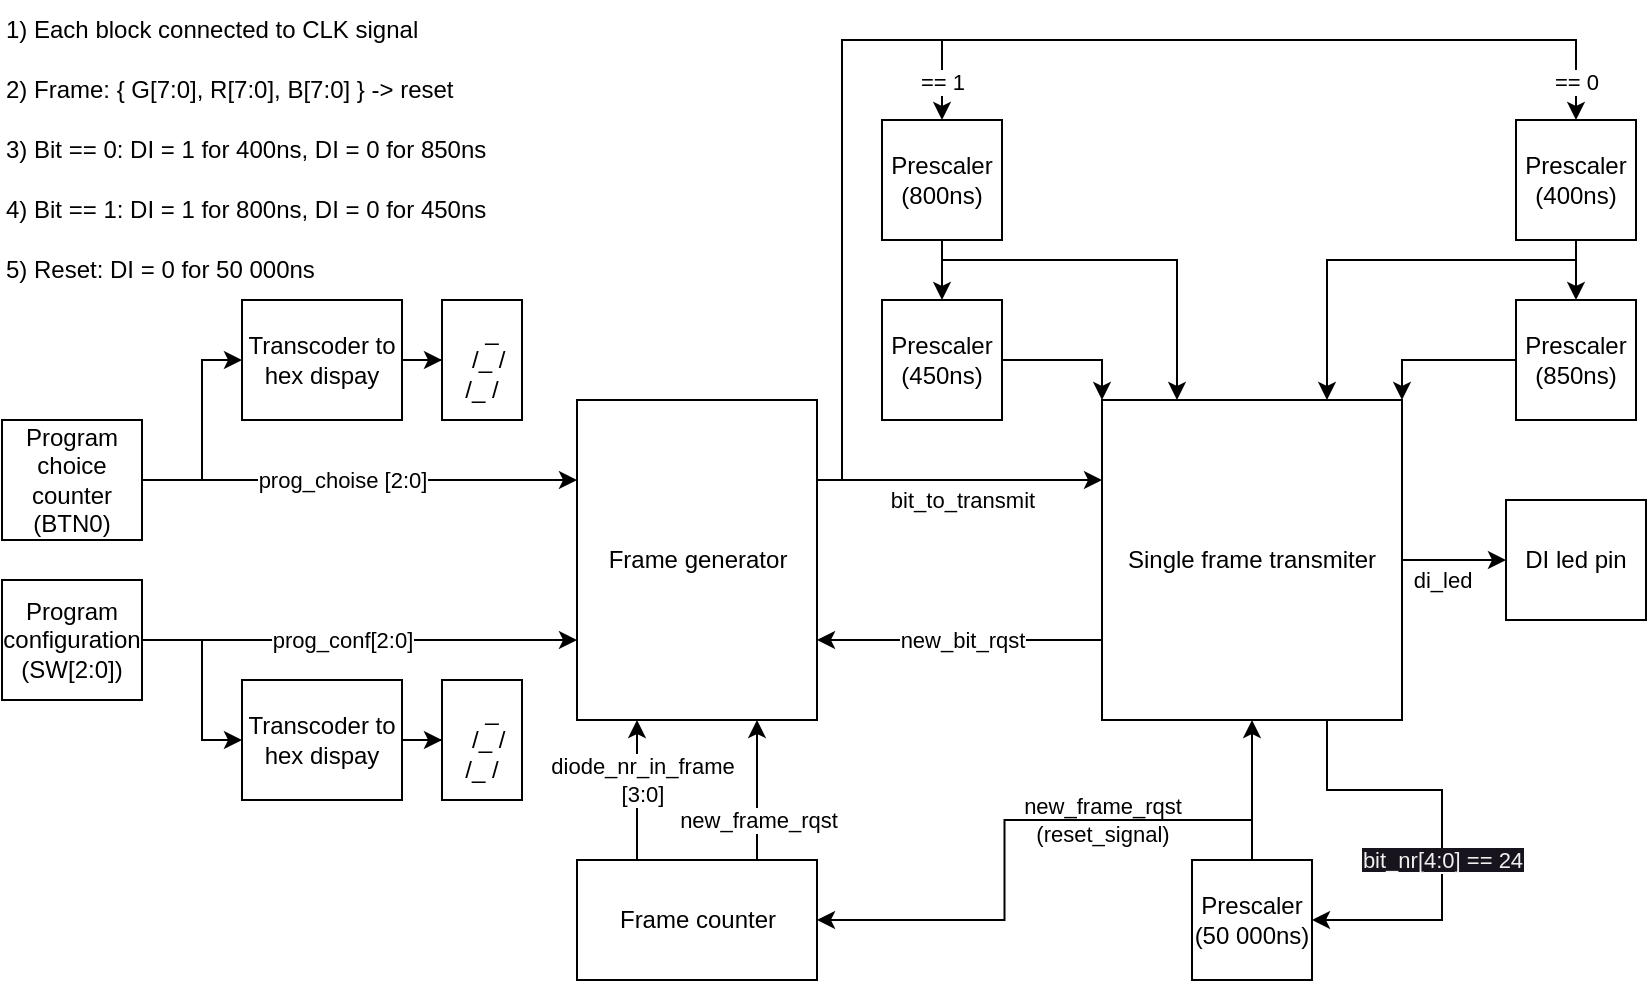 <mxfile version="21.4.0" type="github">
  <diagram id="C5RBs43oDa-KdzZeNtuy" name="Page-1">
    <mxGraphModel dx="696" dy="374" grid="1" gridSize="10" guides="1" tooltips="1" connect="1" arrows="1" fold="1" page="1" pageScale="1" pageWidth="827" pageHeight="1169" math="0" shadow="0">
      <root>
        <mxCell id="WIyWlLk6GJQsqaUBKTNV-0" />
        <mxCell id="WIyWlLk6GJQsqaUBKTNV-1" parent="WIyWlLk6GJQsqaUBKTNV-0" />
        <mxCell id="ReCScM4sRMLZIFWJEKZz-17" value="prog_choise [2:0]" style="edgeStyle=orthogonalEdgeStyle;rounded=0;orthogonalLoop=1;jettySize=auto;html=1;entryX=0;entryY=0.25;entryDx=0;entryDy=0;" parent="WIyWlLk6GJQsqaUBKTNV-1" source="ReCScM4sRMLZIFWJEKZz-0" target="ReCScM4sRMLZIFWJEKZz-15" edge="1">
          <mxGeometry x="-0.081" relative="1" as="geometry">
            <Array as="points">
              <mxPoint x="140" y="240" />
              <mxPoint x="140" y="240" />
            </Array>
            <mxPoint as="offset" />
          </mxGeometry>
        </mxCell>
        <mxCell id="ReCScM4sRMLZIFWJEKZz-23" style="edgeStyle=orthogonalEdgeStyle;rounded=0;orthogonalLoop=1;jettySize=auto;html=1;entryX=0;entryY=0.5;entryDx=0;entryDy=0;" parent="WIyWlLk6GJQsqaUBKTNV-1" source="ReCScM4sRMLZIFWJEKZz-0" target="ReCScM4sRMLZIFWJEKZz-3" edge="1">
          <mxGeometry relative="1" as="geometry">
            <Array as="points">
              <mxPoint x="100" y="240" />
              <mxPoint x="100" y="180" />
            </Array>
          </mxGeometry>
        </mxCell>
        <mxCell id="ReCScM4sRMLZIFWJEKZz-0" value="Program choice&lt;br&gt;counter&lt;br&gt;(BTN0)" style="rounded=0;whiteSpace=wrap;html=1;" parent="WIyWlLk6GJQsqaUBKTNV-1" vertex="1">
          <mxGeometry y="210" width="70" height="60" as="geometry" />
        </mxCell>
        <mxCell id="ReCScM4sRMLZIFWJEKZz-16" value="prog_conf[2:0]" style="edgeStyle=orthogonalEdgeStyle;rounded=0;orthogonalLoop=1;jettySize=auto;html=1;entryX=0;entryY=0.75;entryDx=0;entryDy=0;" parent="WIyWlLk6GJQsqaUBKTNV-1" source="ReCScM4sRMLZIFWJEKZz-1" target="ReCScM4sRMLZIFWJEKZz-15" edge="1">
          <mxGeometry x="-0.081" relative="1" as="geometry">
            <Array as="points">
              <mxPoint x="90" y="320" />
              <mxPoint x="90" y="320" />
            </Array>
            <mxPoint as="offset" />
          </mxGeometry>
        </mxCell>
        <mxCell id="ReCScM4sRMLZIFWJEKZz-24" style="edgeStyle=orthogonalEdgeStyle;rounded=0;orthogonalLoop=1;jettySize=auto;html=1;entryX=0;entryY=0.5;entryDx=0;entryDy=0;" parent="WIyWlLk6GJQsqaUBKTNV-1" source="ReCScM4sRMLZIFWJEKZz-1" target="ReCScM4sRMLZIFWJEKZz-9" edge="1">
          <mxGeometry relative="1" as="geometry">
            <Array as="points">
              <mxPoint x="100" y="320" />
              <mxPoint x="100" y="370" />
            </Array>
          </mxGeometry>
        </mxCell>
        <mxCell id="ReCScM4sRMLZIFWJEKZz-1" value="Program configuration&lt;br&gt;(SW[2:0])" style="rounded=0;whiteSpace=wrap;html=1;" parent="WIyWlLk6GJQsqaUBKTNV-1" vertex="1">
          <mxGeometry y="290" width="70" height="60" as="geometry" />
        </mxCell>
        <mxCell id="ReCScM4sRMLZIFWJEKZz-7" style="edgeStyle=orthogonalEdgeStyle;rounded=0;orthogonalLoop=1;jettySize=auto;html=1;" parent="WIyWlLk6GJQsqaUBKTNV-1" source="ReCScM4sRMLZIFWJEKZz-3" target="ReCScM4sRMLZIFWJEKZz-4" edge="1">
          <mxGeometry relative="1" as="geometry" />
        </mxCell>
        <mxCell id="ReCScM4sRMLZIFWJEKZz-3" value="Transcoder to hex dispay" style="rounded=0;whiteSpace=wrap;html=1;" parent="WIyWlLk6GJQsqaUBKTNV-1" vertex="1">
          <mxGeometry x="120" y="150" width="80" height="60" as="geometry" />
        </mxCell>
        <mxCell id="ReCScM4sRMLZIFWJEKZz-4" value="&amp;nbsp; &amp;nbsp; &amp;nbsp;_&amp;nbsp;&amp;nbsp;&lt;br&gt;&amp;nbsp; /_ /&lt;br&gt;/_ /" style="rounded=0;whiteSpace=wrap;html=1;" parent="WIyWlLk6GJQsqaUBKTNV-1" vertex="1">
          <mxGeometry x="220" y="150" width="40" height="60" as="geometry" />
        </mxCell>
        <mxCell id="ReCScM4sRMLZIFWJEKZz-8" style="edgeStyle=orthogonalEdgeStyle;rounded=0;orthogonalLoop=1;jettySize=auto;html=1;" parent="WIyWlLk6GJQsqaUBKTNV-1" source="ReCScM4sRMLZIFWJEKZz-9" target="ReCScM4sRMLZIFWJEKZz-10" edge="1">
          <mxGeometry relative="1" as="geometry" />
        </mxCell>
        <mxCell id="ReCScM4sRMLZIFWJEKZz-9" value="Transcoder to hex dispay" style="rounded=0;whiteSpace=wrap;html=1;" parent="WIyWlLk6GJQsqaUBKTNV-1" vertex="1">
          <mxGeometry x="120" y="340" width="80" height="60" as="geometry" />
        </mxCell>
        <mxCell id="ReCScM4sRMLZIFWJEKZz-10" value="&amp;nbsp; &amp;nbsp; &amp;nbsp;_&amp;nbsp;&amp;nbsp;&lt;br&gt;&amp;nbsp; /_ /&lt;br&gt;/_ /" style="rounded=0;whiteSpace=wrap;html=1;" parent="WIyWlLk6GJQsqaUBKTNV-1" vertex="1">
          <mxGeometry x="220" y="340" width="40" height="60" as="geometry" />
        </mxCell>
        <mxCell id="ReCScM4sRMLZIFWJEKZz-19" value="bit_to_transmit" style="edgeStyle=orthogonalEdgeStyle;rounded=0;orthogonalLoop=1;jettySize=auto;html=1;exitX=1;exitY=0.25;exitDx=0;exitDy=0;entryX=0;entryY=0.25;entryDx=0;entryDy=0;" parent="WIyWlLk6GJQsqaUBKTNV-1" source="ReCScM4sRMLZIFWJEKZz-15" target="ReCScM4sRMLZIFWJEKZz-18" edge="1">
          <mxGeometry x="0.018" y="-10" relative="1" as="geometry">
            <mxPoint as="offset" />
          </mxGeometry>
        </mxCell>
        <mxCell id="ReCScM4sRMLZIFWJEKZz-75" value="== 1" style="edgeStyle=orthogonalEdgeStyle;rounded=0;orthogonalLoop=1;jettySize=auto;html=1;exitX=1;exitY=0.25;exitDx=0;exitDy=0;entryX=0.5;entryY=0;entryDx=0;entryDy=0;" parent="WIyWlLk6GJQsqaUBKTNV-1" source="ReCScM4sRMLZIFWJEKZz-15" target="ReCScM4sRMLZIFWJEKZz-46" edge="1">
          <mxGeometry x="0.883" relative="1" as="geometry">
            <Array as="points">
              <mxPoint x="420" y="240" />
              <mxPoint x="420" y="20" />
              <mxPoint x="470" y="20" />
            </Array>
            <mxPoint as="offset" />
          </mxGeometry>
        </mxCell>
        <mxCell id="ReCScM4sRMLZIFWJEKZz-76" value="== 0" style="edgeStyle=orthogonalEdgeStyle;rounded=0;orthogonalLoop=1;jettySize=auto;html=1;exitX=1;exitY=0.25;exitDx=0;exitDy=0;entryX=0.5;entryY=0;entryDx=0;entryDy=0;" parent="WIyWlLk6GJQsqaUBKTNV-1" source="ReCScM4sRMLZIFWJEKZz-15" target="ReCScM4sRMLZIFWJEKZz-44" edge="1">
          <mxGeometry x="0.939" relative="1" as="geometry">
            <Array as="points">
              <mxPoint x="420" y="240" />
              <mxPoint x="420" y="20" />
              <mxPoint x="787" y="20" />
            </Array>
            <mxPoint as="offset" />
          </mxGeometry>
        </mxCell>
        <mxCell id="ReCScM4sRMLZIFWJEKZz-15" value="Frame generator" style="rounded=0;whiteSpace=wrap;html=1;" parent="WIyWlLk6GJQsqaUBKTNV-1" vertex="1">
          <mxGeometry x="287.5" y="200" width="120" height="160" as="geometry" />
        </mxCell>
        <mxCell id="ReCScM4sRMLZIFWJEKZz-20" value="new_bit_rqst" style="edgeStyle=orthogonalEdgeStyle;rounded=0;orthogonalLoop=1;jettySize=auto;html=1;exitX=0;exitY=0.75;exitDx=0;exitDy=0;entryX=1;entryY=0.75;entryDx=0;entryDy=0;" parent="WIyWlLk6GJQsqaUBKTNV-1" source="ReCScM4sRMLZIFWJEKZz-18" target="ReCScM4sRMLZIFWJEKZz-15" edge="1">
          <mxGeometry x="-0.015" relative="1" as="geometry">
            <mxPoint as="offset" />
          </mxGeometry>
        </mxCell>
        <mxCell id="ReCScM4sRMLZIFWJEKZz-43" value="di_led" style="edgeStyle=orthogonalEdgeStyle;rounded=0;orthogonalLoop=1;jettySize=auto;html=1;exitX=1;exitY=0.5;exitDx=0;exitDy=0;entryX=0;entryY=0.5;entryDx=0;entryDy=0;" parent="WIyWlLk6GJQsqaUBKTNV-1" source="ReCScM4sRMLZIFWJEKZz-18" target="ReCScM4sRMLZIFWJEKZz-42" edge="1">
          <mxGeometry x="-0.231" y="-10" relative="1" as="geometry">
            <mxPoint as="offset" />
          </mxGeometry>
        </mxCell>
        <mxCell id="SBEQxGCfqNhmNSEYYJd9-0" value="&lt;span style=&quot;color: rgb(240, 240, 240); font-family: Helvetica; font-size: 11px; font-style: normal; font-variant-ligatures: normal; font-variant-caps: normal; font-weight: 400; letter-spacing: normal; orphans: 2; text-align: center; text-indent: 0px; text-transform: none; widows: 2; word-spacing: 0px; -webkit-text-stroke-width: 0px; background-color: rgb(24, 20, 29); text-decoration-thickness: initial; text-decoration-style: initial; text-decoration-color: initial; float: none; display: inline !important;&quot;&gt;bit_nr[4:0] == 24&lt;/span&gt;" style="edgeStyle=orthogonalEdgeStyle;rounded=0;orthogonalLoop=1;jettySize=auto;html=1;exitX=0.75;exitY=1;exitDx=0;exitDy=0;entryX=1;entryY=0.5;entryDx=0;entryDy=0;" edge="1" parent="WIyWlLk6GJQsqaUBKTNV-1" source="ReCScM4sRMLZIFWJEKZz-18" target="ReCScM4sRMLZIFWJEKZz-29">
          <mxGeometry x="0.146" relative="1" as="geometry">
            <mxPoint as="offset" />
          </mxGeometry>
        </mxCell>
        <mxCell id="ReCScM4sRMLZIFWJEKZz-18" value="Single frame transmiter" style="rounded=0;whiteSpace=wrap;html=1;" parent="WIyWlLk6GJQsqaUBKTNV-1" vertex="1">
          <mxGeometry x="550" y="200" width="150" height="160" as="geometry" />
        </mxCell>
        <mxCell id="ReCScM4sRMLZIFWJEKZz-26" value="diode_nr_in_frame&lt;br&gt;[3:0]" style="edgeStyle=orthogonalEdgeStyle;rounded=0;orthogonalLoop=1;jettySize=auto;html=1;exitX=0.25;exitY=0;exitDx=0;exitDy=0;entryX=0.25;entryY=1;entryDx=0;entryDy=0;" parent="WIyWlLk6GJQsqaUBKTNV-1" source="ReCScM4sRMLZIFWJEKZz-25" target="ReCScM4sRMLZIFWJEKZz-15" edge="1">
          <mxGeometry x="0.143" y="-2" relative="1" as="geometry">
            <mxPoint as="offset" />
          </mxGeometry>
        </mxCell>
        <mxCell id="ReCScM4sRMLZIFWJEKZz-27" value="new_frame_rqst" style="edgeStyle=orthogonalEdgeStyle;rounded=0;orthogonalLoop=1;jettySize=auto;html=1;exitX=0.75;exitY=0;exitDx=0;exitDy=0;entryX=0.75;entryY=1;entryDx=0;entryDy=0;" parent="WIyWlLk6GJQsqaUBKTNV-1" source="ReCScM4sRMLZIFWJEKZz-25" target="ReCScM4sRMLZIFWJEKZz-15" edge="1">
          <mxGeometry x="-0.429" relative="1" as="geometry">
            <mxPoint as="offset" />
          </mxGeometry>
        </mxCell>
        <mxCell id="ReCScM4sRMLZIFWJEKZz-25" value="Frame counter" style="rounded=0;whiteSpace=wrap;html=1;" parent="WIyWlLk6GJQsqaUBKTNV-1" vertex="1">
          <mxGeometry x="287.5" y="430" width="120" height="60" as="geometry" />
        </mxCell>
        <mxCell id="ReCScM4sRMLZIFWJEKZz-34" style="edgeStyle=orthogonalEdgeStyle;rounded=0;orthogonalLoop=1;jettySize=auto;html=1;exitX=0;exitY=0.5;exitDx=0;exitDy=0;entryX=0;entryY=0.5;entryDx=0;entryDy=0;" parent="WIyWlLk6GJQsqaUBKTNV-1" source="ReCScM4sRMLZIFWJEKZz-29" target="ReCScM4sRMLZIFWJEKZz-29" edge="1">
          <mxGeometry relative="1" as="geometry" />
        </mxCell>
        <mxCell id="ReCScM4sRMLZIFWJEKZz-37" value="new_frame_rqst&lt;br&gt;(reset_signal)" style="edgeStyle=orthogonalEdgeStyle;rounded=0;orthogonalLoop=1;jettySize=auto;html=1;entryX=0.5;entryY=1;entryDx=0;entryDy=0;" parent="WIyWlLk6GJQsqaUBKTNV-1" source="ReCScM4sRMLZIFWJEKZz-29" target="ReCScM4sRMLZIFWJEKZz-18" edge="1">
          <mxGeometry x="-0.429" y="75" relative="1" as="geometry">
            <mxPoint x="590" y="370" as="targetPoint" />
            <mxPoint as="offset" />
          </mxGeometry>
        </mxCell>
        <mxCell id="SBEQxGCfqNhmNSEYYJd9-1" style="edgeStyle=orthogonalEdgeStyle;rounded=0;orthogonalLoop=1;jettySize=auto;html=1;exitX=0.5;exitY=0;exitDx=0;exitDy=0;entryX=1;entryY=0.5;entryDx=0;entryDy=0;" edge="1" parent="WIyWlLk6GJQsqaUBKTNV-1" source="ReCScM4sRMLZIFWJEKZz-29" target="ReCScM4sRMLZIFWJEKZz-25">
          <mxGeometry relative="1" as="geometry" />
        </mxCell>
        <mxCell id="ReCScM4sRMLZIFWJEKZz-29" value="Prescaler&lt;br&gt;(50 000ns)" style="rounded=0;whiteSpace=wrap;html=1;" parent="WIyWlLk6GJQsqaUBKTNV-1" vertex="1">
          <mxGeometry x="595" y="430" width="60" height="60" as="geometry" />
        </mxCell>
        <mxCell id="ReCScM4sRMLZIFWJEKZz-38" value="2) Frame: { G[7:0], R[7:0], B[7:0] } -&amp;gt; reset" style="text;html=1;align=left;verticalAlign=middle;resizable=0;points=[];autosize=1;strokeColor=none;fillColor=none;" parent="WIyWlLk6GJQsqaUBKTNV-1" vertex="1">
          <mxGeometry y="30" width="250" height="30" as="geometry" />
        </mxCell>
        <mxCell id="ReCScM4sRMLZIFWJEKZz-39" value="3) Bit == 0: DI = 1 for 400ns, DI = 0 for 850ns" style="text;html=1;align=left;verticalAlign=middle;resizable=0;points=[];autosize=1;strokeColor=none;fillColor=none;" parent="WIyWlLk6GJQsqaUBKTNV-1" vertex="1">
          <mxGeometry y="60" width="260" height="30" as="geometry" />
        </mxCell>
        <mxCell id="ReCScM4sRMLZIFWJEKZz-40" value="4) Bit == 1: DI = 1 for 800ns, DI = 0 for 450ns" style="text;html=1;align=left;verticalAlign=middle;resizable=0;points=[];autosize=1;strokeColor=none;fillColor=none;" parent="WIyWlLk6GJQsqaUBKTNV-1" vertex="1">
          <mxGeometry y="90" width="260" height="30" as="geometry" />
        </mxCell>
        <mxCell id="ReCScM4sRMLZIFWJEKZz-41" value="5) Reset: DI = 0 for 50 000ns" style="text;html=1;align=left;verticalAlign=middle;resizable=0;points=[];autosize=1;strokeColor=none;fillColor=none;" parent="WIyWlLk6GJQsqaUBKTNV-1" vertex="1">
          <mxGeometry y="120" width="180" height="30" as="geometry" />
        </mxCell>
        <mxCell id="ReCScM4sRMLZIFWJEKZz-42" value="DI led pin" style="rounded=0;whiteSpace=wrap;html=1;" parent="WIyWlLk6GJQsqaUBKTNV-1" vertex="1">
          <mxGeometry x="752" y="250" width="70" height="60" as="geometry" />
        </mxCell>
        <mxCell id="ReCScM4sRMLZIFWJEKZz-71" style="edgeStyle=orthogonalEdgeStyle;rounded=0;orthogonalLoop=1;jettySize=auto;html=1;entryX=0.5;entryY=0;entryDx=0;entryDy=0;" parent="WIyWlLk6GJQsqaUBKTNV-1" source="ReCScM4sRMLZIFWJEKZz-44" target="ReCScM4sRMLZIFWJEKZz-45" edge="1">
          <mxGeometry relative="1" as="geometry" />
        </mxCell>
        <mxCell id="ReCScM4sRMLZIFWJEKZz-73" style="edgeStyle=orthogonalEdgeStyle;rounded=0;orthogonalLoop=1;jettySize=auto;html=1;exitX=0.5;exitY=1;exitDx=0;exitDy=0;entryX=0.75;entryY=0;entryDx=0;entryDy=0;" parent="WIyWlLk6GJQsqaUBKTNV-1" source="ReCScM4sRMLZIFWJEKZz-44" target="ReCScM4sRMLZIFWJEKZz-18" edge="1">
          <mxGeometry relative="1" as="geometry">
            <Array as="points">
              <mxPoint x="787" y="130" />
              <mxPoint x="663" y="130" />
            </Array>
          </mxGeometry>
        </mxCell>
        <mxCell id="ReCScM4sRMLZIFWJEKZz-44" value="Prescaler&lt;br&gt;(400ns)" style="rounded=0;whiteSpace=wrap;html=1;" parent="WIyWlLk6GJQsqaUBKTNV-1" vertex="1">
          <mxGeometry x="757" y="60" width="60" height="60" as="geometry" />
        </mxCell>
        <mxCell id="ReCScM4sRMLZIFWJEKZz-69" style="edgeStyle=orthogonalEdgeStyle;rounded=0;orthogonalLoop=1;jettySize=auto;html=1;entryX=1;entryY=0;entryDx=0;entryDy=0;" parent="WIyWlLk6GJQsqaUBKTNV-1" source="ReCScM4sRMLZIFWJEKZz-45" target="ReCScM4sRMLZIFWJEKZz-18" edge="1">
          <mxGeometry relative="1" as="geometry" />
        </mxCell>
        <mxCell id="ReCScM4sRMLZIFWJEKZz-45" value="Prescaler&lt;br&gt;(850ns)" style="rounded=0;whiteSpace=wrap;html=1;" parent="WIyWlLk6GJQsqaUBKTNV-1" vertex="1">
          <mxGeometry x="757" y="150" width="60" height="60" as="geometry" />
        </mxCell>
        <mxCell id="ReCScM4sRMLZIFWJEKZz-70" style="edgeStyle=orthogonalEdgeStyle;rounded=0;orthogonalLoop=1;jettySize=auto;html=1;entryX=0.5;entryY=0;entryDx=0;entryDy=0;" parent="WIyWlLk6GJQsqaUBKTNV-1" source="ReCScM4sRMLZIFWJEKZz-46" target="ReCScM4sRMLZIFWJEKZz-47" edge="1">
          <mxGeometry relative="1" as="geometry" />
        </mxCell>
        <mxCell id="ReCScM4sRMLZIFWJEKZz-72" style="edgeStyle=orthogonalEdgeStyle;rounded=0;orthogonalLoop=1;jettySize=auto;html=1;exitX=0.5;exitY=1;exitDx=0;exitDy=0;entryX=0.25;entryY=0;entryDx=0;entryDy=0;" parent="WIyWlLk6GJQsqaUBKTNV-1" source="ReCScM4sRMLZIFWJEKZz-46" target="ReCScM4sRMLZIFWJEKZz-18" edge="1">
          <mxGeometry relative="1" as="geometry">
            <Array as="points">
              <mxPoint x="470" y="130" />
              <mxPoint x="587" y="130" />
            </Array>
          </mxGeometry>
        </mxCell>
        <mxCell id="ReCScM4sRMLZIFWJEKZz-46" value="Prescaler&lt;br&gt;(800ns)" style="rounded=0;whiteSpace=wrap;html=1;" parent="WIyWlLk6GJQsqaUBKTNV-1" vertex="1">
          <mxGeometry x="440" y="60" width="60" height="60" as="geometry" />
        </mxCell>
        <mxCell id="ReCScM4sRMLZIFWJEKZz-62" style="edgeStyle=orthogonalEdgeStyle;rounded=0;orthogonalLoop=1;jettySize=auto;html=1;entryX=0;entryY=0;entryDx=0;entryDy=0;" parent="WIyWlLk6GJQsqaUBKTNV-1" source="ReCScM4sRMLZIFWJEKZz-47" target="ReCScM4sRMLZIFWJEKZz-18" edge="1">
          <mxGeometry relative="1" as="geometry" />
        </mxCell>
        <mxCell id="ReCScM4sRMLZIFWJEKZz-47" value="Prescaler&lt;br&gt;(450ns)" style="rounded=0;whiteSpace=wrap;html=1;" parent="WIyWlLk6GJQsqaUBKTNV-1" vertex="1">
          <mxGeometry x="440" y="150" width="60" height="60" as="geometry" />
        </mxCell>
        <mxCell id="Wm1BEDs0xYY4NqCO6771-0" value="1) Each block connected to CLK signal" style="text;html=1;align=left;verticalAlign=middle;resizable=0;points=[];autosize=1;strokeColor=none;fillColor=none;" parent="WIyWlLk6GJQsqaUBKTNV-1" vertex="1">
          <mxGeometry width="230" height="30" as="geometry" />
        </mxCell>
      </root>
    </mxGraphModel>
  </diagram>
</mxfile>
